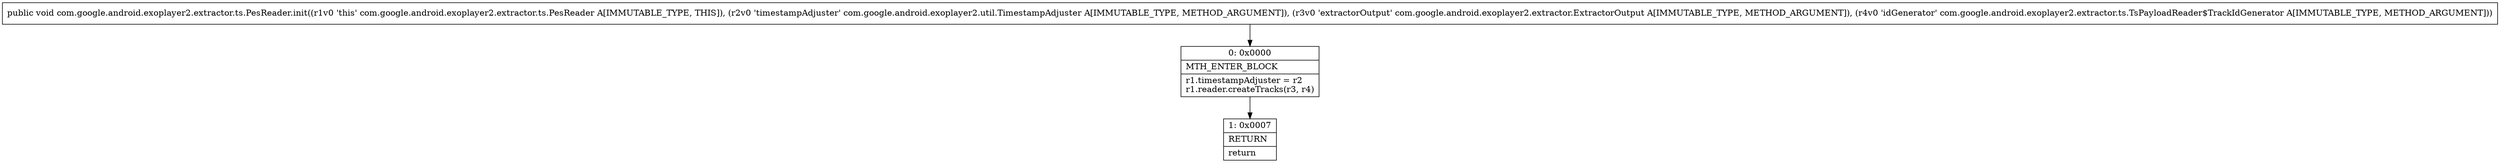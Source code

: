 digraph "CFG forcom.google.android.exoplayer2.extractor.ts.PesReader.init(Lcom\/google\/android\/exoplayer2\/util\/TimestampAdjuster;Lcom\/google\/android\/exoplayer2\/extractor\/ExtractorOutput;Lcom\/google\/android\/exoplayer2\/extractor\/ts\/TsPayloadReader$TrackIdGenerator;)V" {
Node_0 [shape=record,label="{0\:\ 0x0000|MTH_ENTER_BLOCK\l|r1.timestampAdjuster = r2\lr1.reader.createTracks(r3, r4)\l}"];
Node_1 [shape=record,label="{1\:\ 0x0007|RETURN\l|return\l}"];
MethodNode[shape=record,label="{public void com.google.android.exoplayer2.extractor.ts.PesReader.init((r1v0 'this' com.google.android.exoplayer2.extractor.ts.PesReader A[IMMUTABLE_TYPE, THIS]), (r2v0 'timestampAdjuster' com.google.android.exoplayer2.util.TimestampAdjuster A[IMMUTABLE_TYPE, METHOD_ARGUMENT]), (r3v0 'extractorOutput' com.google.android.exoplayer2.extractor.ExtractorOutput A[IMMUTABLE_TYPE, METHOD_ARGUMENT]), (r4v0 'idGenerator' com.google.android.exoplayer2.extractor.ts.TsPayloadReader$TrackIdGenerator A[IMMUTABLE_TYPE, METHOD_ARGUMENT])) }"];
MethodNode -> Node_0;
Node_0 -> Node_1;
}

